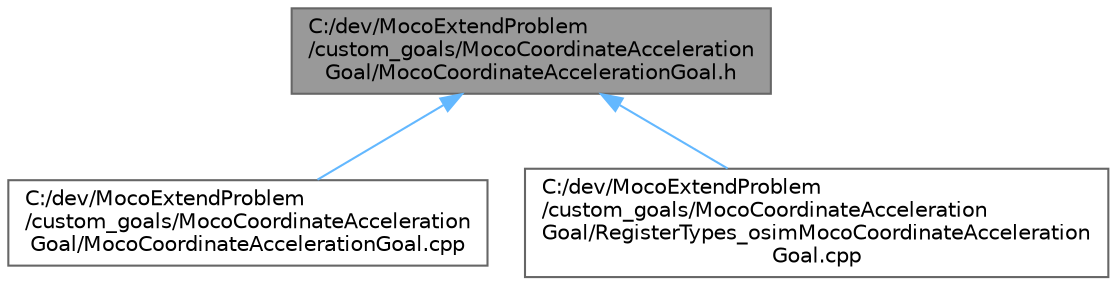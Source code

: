 digraph "C:/dev/MocoExtendProblem/custom_goals/MocoCoordinateAccelerationGoal/MocoCoordinateAccelerationGoal.h"
{
 // LATEX_PDF_SIZE
  bgcolor="transparent";
  edge [fontname=Helvetica,fontsize=10,labelfontname=Helvetica,labelfontsize=10];
  node [fontname=Helvetica,fontsize=10,shape=box,height=0.2,width=0.4];
  Node1 [id="Node000001",label="C:/dev/MocoExtendProblem\l/custom_goals/MocoCoordinateAcceleration\lGoal/MocoCoordinateAccelerationGoal.h",height=0.2,width=0.4,color="gray40", fillcolor="grey60", style="filled", fontcolor="black",tooltip=" "];
  Node1 -> Node2 [id="edge1_Node000001_Node000002",dir="back",color="steelblue1",style="solid",tooltip=" "];
  Node2 [id="Node000002",label="C:/dev/MocoExtendProblem\l/custom_goals/MocoCoordinateAcceleration\lGoal/MocoCoordinateAccelerationGoal.cpp",height=0.2,width=0.4,color="grey40", fillcolor="white", style="filled",URL="$_moco_coordinate_acceleration_goal_2_moco_coordinate_acceleration_goal_8cpp.html",tooltip=" "];
  Node1 -> Node3 [id="edge2_Node000001_Node000003",dir="back",color="steelblue1",style="solid",tooltip=" "];
  Node3 [id="Node000003",label="C:/dev/MocoExtendProblem\l/custom_goals/MocoCoordinateAcceleration\lGoal/RegisterTypes_osimMocoCoordinateAcceleration\lGoal.cpp",height=0.2,width=0.4,color="grey40", fillcolor="white", style="filled",URL="$_moco_coordinate_acceleration_goal_2_register_types__osim_moco_coordinate_acceleration_goal_8cpp.html",tooltip=" "];
}
